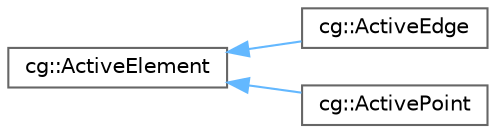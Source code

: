 digraph "Graphical Class Hierarchy"
{
 // LATEX_PDF_SIZE
  bgcolor="transparent";
  edge [fontname=Helvetica,fontsize=10,labelfontname=Helvetica,labelfontsize=10];
  node [fontname=Helvetica,fontsize=10,shape=box,height=0.2,width=0.4];
  rankdir="LR";
  Node0 [id="Node000000",label="cg::ActiveElement",height=0.2,width=0.4,color="grey40", fillcolor="white", style="filled",URL="$classcg_1_1_active_element.html",tooltip=" "];
  Node0 -> Node1 [id="edge1_Node000000_Node000001",dir="back",color="steelblue1",style="solid",tooltip=" "];
  Node1 [id="Node000001",label="cg::ActiveEdge",height=0.2,width=0.4,color="grey40", fillcolor="white", style="filled",URL="$classcg_1_1_active_edge.html",tooltip=" "];
  Node0 -> Node2 [id="edge2_Node000000_Node000002",dir="back",color="steelblue1",style="solid",tooltip=" "];
  Node2 [id="Node000002",label="cg::ActivePoint",height=0.2,width=0.4,color="grey40", fillcolor="white", style="filled",URL="$classcg_1_1_active_point.html",tooltip=" "];
}
